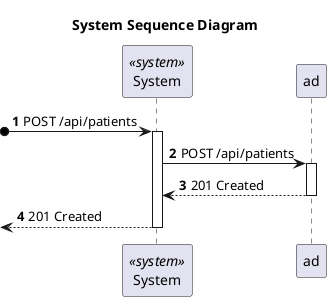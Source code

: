 @startuml
'https://plantuml.com/sequence-diagram

title System Sequence Diagram
autonumber


participant "System" as sy <<system>>


?o-> sy: POST /api/patients
activate sy
sy -> ad: POST /api/patients
activate ad
ad --> sy: 201 Created
deactivate ad
<-- sy: 201 Created
deactivate sy


@enduml